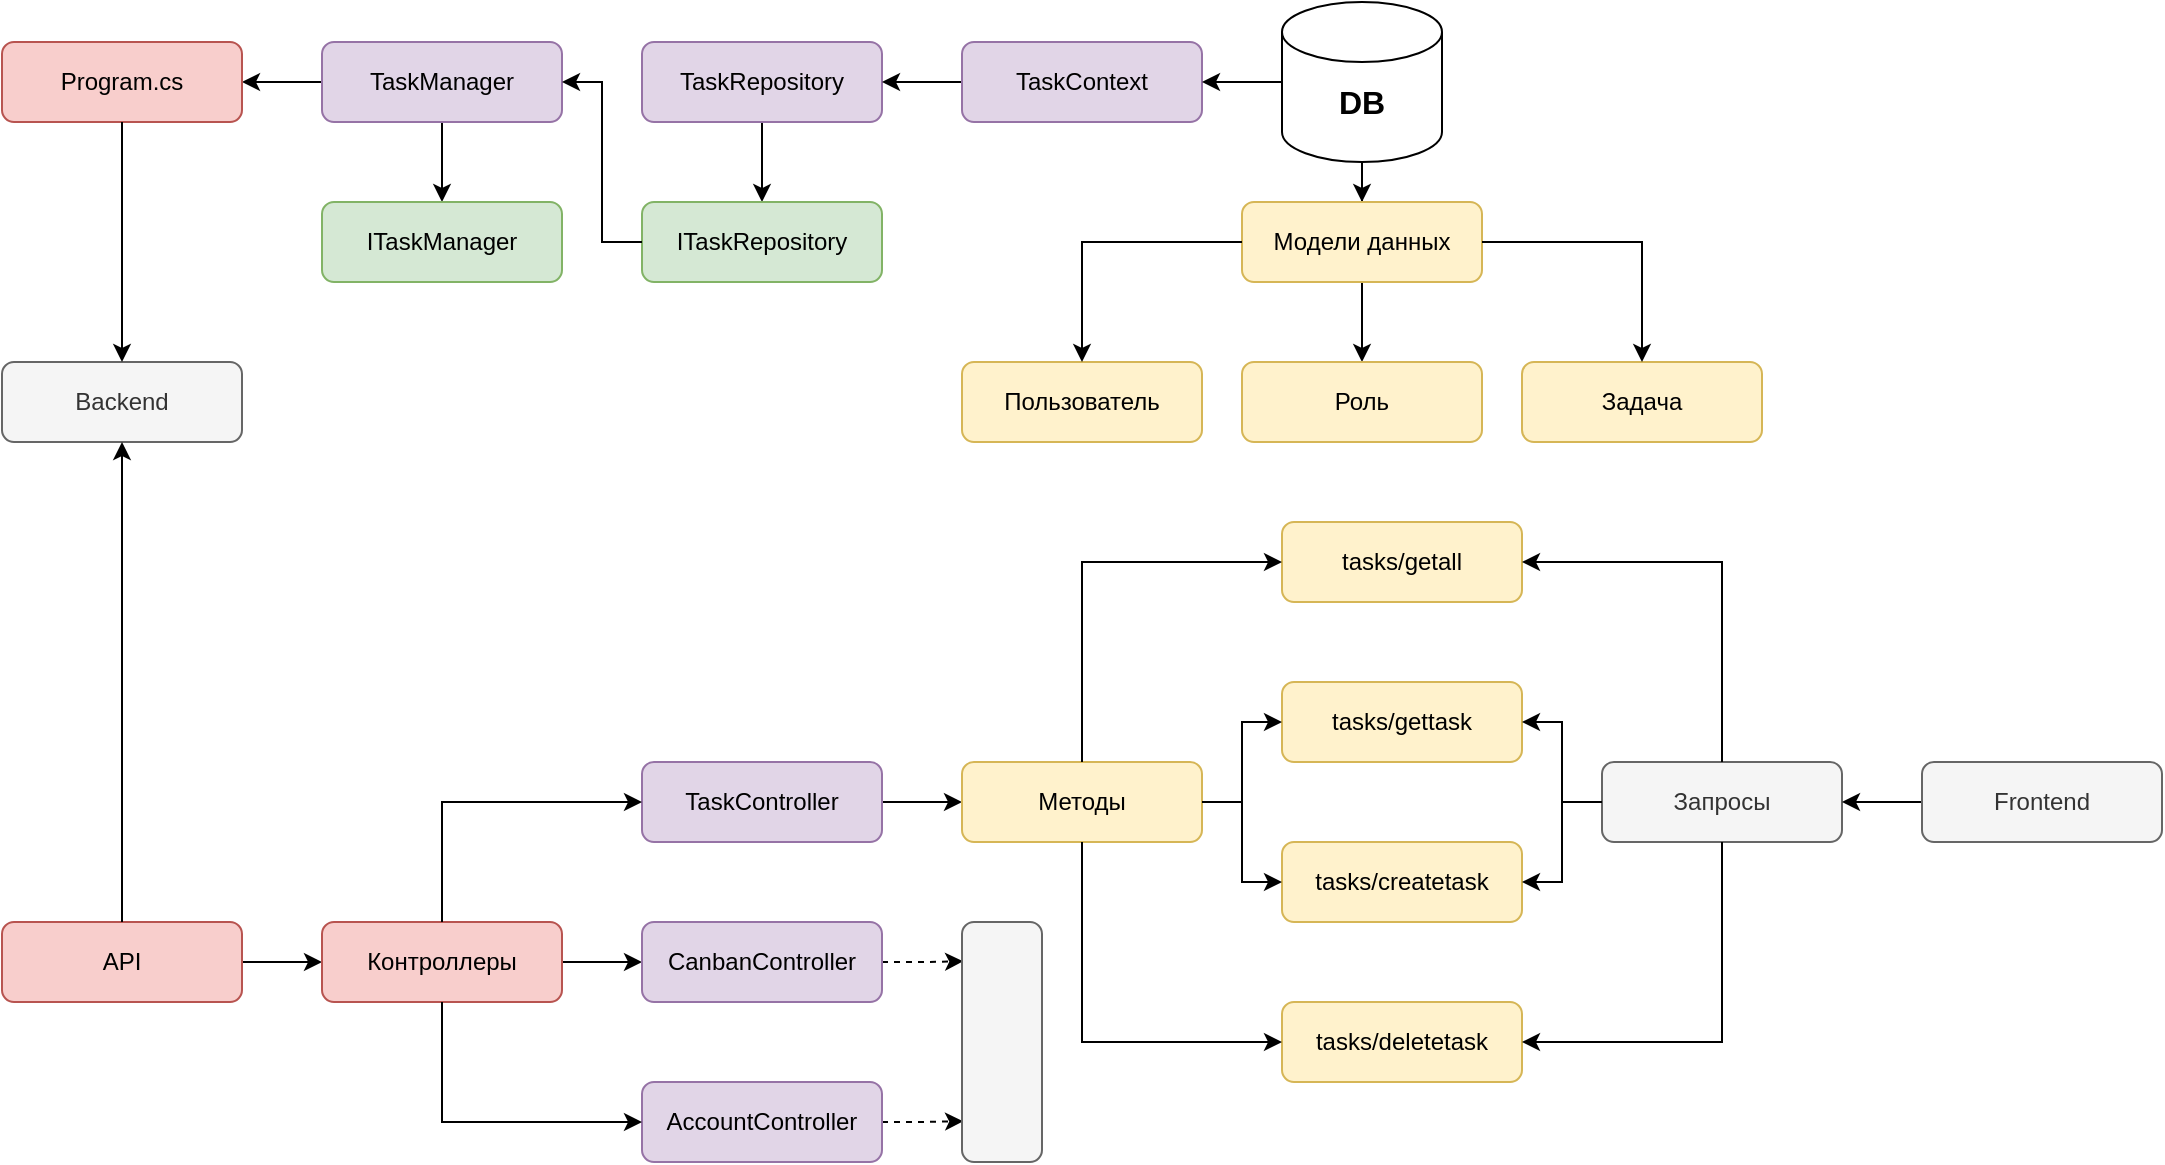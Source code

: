 <mxfile version="24.0.4" type="device">
  <diagram name="Page-1" id="SJpD3uGlfIqLk_RS-RN0">
    <mxGraphModel dx="2488" dy="691" grid="1" gridSize="10" guides="1" tooltips="1" connect="1" arrows="1" fold="1" page="1" pageScale="1" pageWidth="850" pageHeight="1100" math="0" shadow="0">
      <root>
        <mxCell id="0" />
        <mxCell id="1" parent="0" />
        <mxCell id="bw0vgnl-zwQ5R-v5_mr7-18" value="" style="edgeStyle=orthogonalEdgeStyle;rounded=0;orthogonalLoop=1;jettySize=auto;html=1;" edge="1" parent="1" source="bw0vgnl-zwQ5R-v5_mr7-3" target="bw0vgnl-zwQ5R-v5_mr7-6">
          <mxGeometry relative="1" as="geometry" />
        </mxCell>
        <mxCell id="bw0vgnl-zwQ5R-v5_mr7-32" value="" style="edgeStyle=orthogonalEdgeStyle;rounded=0;orthogonalLoop=1;jettySize=auto;html=1;" edge="1" parent="1" source="bw0vgnl-zwQ5R-v5_mr7-3" target="bw0vgnl-zwQ5R-v5_mr7-31">
          <mxGeometry relative="1" as="geometry" />
        </mxCell>
        <mxCell id="bw0vgnl-zwQ5R-v5_mr7-3" value="TaskManager" style="rounded=1;whiteSpace=wrap;html=1;fillColor=#e1d5e7;strokeColor=#9673a6;labelBackgroundColor=none;" vertex="1" parent="1">
          <mxGeometry x="120" y="80" width="120" height="40" as="geometry" />
        </mxCell>
        <mxCell id="bw0vgnl-zwQ5R-v5_mr7-16" value="" style="edgeStyle=orthogonalEdgeStyle;rounded=0;orthogonalLoop=1;jettySize=auto;html=1;" edge="1" parent="1" source="bw0vgnl-zwQ5R-v5_mr7-4" target="bw0vgnl-zwQ5R-v5_mr7-5">
          <mxGeometry relative="1" as="geometry" />
        </mxCell>
        <mxCell id="bw0vgnl-zwQ5R-v5_mr7-4" value="TaskRepository" style="rounded=1;whiteSpace=wrap;html=1;fillColor=#e1d5e7;strokeColor=#9673a6;labelBackgroundColor=none;" vertex="1" parent="1">
          <mxGeometry x="280" y="80" width="120" height="40" as="geometry" />
        </mxCell>
        <mxCell id="bw0vgnl-zwQ5R-v5_mr7-5" value="ITaskRepository" style="rounded=1;whiteSpace=wrap;html=1;fillColor=#d5e8d4;strokeColor=#82b366;labelBackgroundColor=none;" vertex="1" parent="1">
          <mxGeometry x="280" y="160" width="120" height="40" as="geometry" />
        </mxCell>
        <mxCell id="bw0vgnl-zwQ5R-v5_mr7-6" value="ITaskManager" style="rounded=1;whiteSpace=wrap;html=1;fillColor=#d5e8d4;strokeColor=#82b366;labelBackgroundColor=none;" vertex="1" parent="1">
          <mxGeometry x="120" y="160" width="120" height="40" as="geometry" />
        </mxCell>
        <mxCell id="bw0vgnl-zwQ5R-v5_mr7-11" value="" style="edgeStyle=orthogonalEdgeStyle;rounded=0;orthogonalLoop=1;jettySize=auto;html=1;" edge="1" parent="1" source="bw0vgnl-zwQ5R-v5_mr7-7" target="bw0vgnl-zwQ5R-v5_mr7-4">
          <mxGeometry relative="1" as="geometry" />
        </mxCell>
        <mxCell id="bw0vgnl-zwQ5R-v5_mr7-7" value="TaskContext" style="rounded=1;whiteSpace=wrap;html=1;fillColor=#e1d5e7;strokeColor=#9673a6;labelBackgroundColor=none;" vertex="1" parent="1">
          <mxGeometry x="440" y="80" width="120" height="40" as="geometry" />
        </mxCell>
        <mxCell id="bw0vgnl-zwQ5R-v5_mr7-10" value="" style="edgeStyle=orthogonalEdgeStyle;rounded=0;orthogonalLoop=1;jettySize=auto;html=1;" edge="1" parent="1" source="bw0vgnl-zwQ5R-v5_mr7-9" target="bw0vgnl-zwQ5R-v5_mr7-7">
          <mxGeometry relative="1" as="geometry" />
        </mxCell>
        <mxCell id="bw0vgnl-zwQ5R-v5_mr7-22" value="" style="edgeStyle=orthogonalEdgeStyle;rounded=0;orthogonalLoop=1;jettySize=auto;html=1;" edge="1" parent="1" source="bw0vgnl-zwQ5R-v5_mr7-9" target="bw0vgnl-zwQ5R-v5_mr7-21">
          <mxGeometry relative="1" as="geometry" />
        </mxCell>
        <mxCell id="bw0vgnl-zwQ5R-v5_mr7-9" value="" style="shape=cylinder3;whiteSpace=wrap;html=1;boundedLbl=1;backgroundOutline=1;size=15;" vertex="1" parent="1">
          <mxGeometry x="600" y="60" width="80" height="80" as="geometry" />
        </mxCell>
        <mxCell id="bw0vgnl-zwQ5R-v5_mr7-17" value="" style="endArrow=classic;html=1;rounded=0;entryX=1;entryY=0.5;entryDx=0;entryDy=0;exitX=0;exitY=0.5;exitDx=0;exitDy=0;" edge="1" parent="1" source="bw0vgnl-zwQ5R-v5_mr7-5" target="bw0vgnl-zwQ5R-v5_mr7-3">
          <mxGeometry width="50" height="50" relative="1" as="geometry">
            <mxPoint x="290" y="370" as="sourcePoint" />
            <mxPoint x="340" y="320" as="targetPoint" />
            <Array as="points">
              <mxPoint x="260" y="180" />
              <mxPoint x="260" y="100" />
            </Array>
          </mxGeometry>
        </mxCell>
        <mxCell id="bw0vgnl-zwQ5R-v5_mr7-19" value="DB" style="text;html=1;align=center;verticalAlign=middle;whiteSpace=wrap;rounded=0;fontSize=16;fontStyle=1" vertex="1" parent="1">
          <mxGeometry x="610" y="100" width="60" height="20" as="geometry" />
        </mxCell>
        <mxCell id="bw0vgnl-zwQ5R-v5_mr7-28" value="" style="edgeStyle=orthogonalEdgeStyle;rounded=0;orthogonalLoop=1;jettySize=auto;html=1;" edge="1" parent="1" source="bw0vgnl-zwQ5R-v5_mr7-21" target="bw0vgnl-zwQ5R-v5_mr7-25">
          <mxGeometry relative="1" as="geometry" />
        </mxCell>
        <mxCell id="bw0vgnl-zwQ5R-v5_mr7-21" value="Модели данных" style="rounded=1;whiteSpace=wrap;html=1;fillColor=#fff2cc;strokeColor=#d6b656;labelBackgroundColor=none;" vertex="1" parent="1">
          <mxGeometry x="580" y="160" width="120" height="40" as="geometry" />
        </mxCell>
        <mxCell id="bw0vgnl-zwQ5R-v5_mr7-25" value="Роль" style="rounded=1;whiteSpace=wrap;html=1;fillColor=#fff2cc;strokeColor=#d6b656;labelBackgroundColor=none;" vertex="1" parent="1">
          <mxGeometry x="580" y="240" width="120" height="40" as="geometry" />
        </mxCell>
        <mxCell id="bw0vgnl-zwQ5R-v5_mr7-26" value="Задача" style="rounded=1;whiteSpace=wrap;html=1;fillColor=#fff2cc;strokeColor=#d6b656;labelBackgroundColor=none;" vertex="1" parent="1">
          <mxGeometry x="720" y="240" width="120" height="40" as="geometry" />
        </mxCell>
        <mxCell id="bw0vgnl-zwQ5R-v5_mr7-27" value="Пользователь" style="rounded=1;whiteSpace=wrap;html=1;fillColor=#fff2cc;strokeColor=#d6b656;labelBackgroundColor=none;" vertex="1" parent="1">
          <mxGeometry x="440" y="240" width="120" height="40" as="geometry" />
        </mxCell>
        <mxCell id="bw0vgnl-zwQ5R-v5_mr7-29" value="" style="endArrow=classic;html=1;rounded=0;exitX=0;exitY=0.5;exitDx=0;exitDy=0;entryX=0.5;entryY=0;entryDx=0;entryDy=0;" edge="1" parent="1" source="bw0vgnl-zwQ5R-v5_mr7-21" target="bw0vgnl-zwQ5R-v5_mr7-27">
          <mxGeometry width="50" height="50" relative="1" as="geometry">
            <mxPoint x="480" y="290" as="sourcePoint" />
            <mxPoint x="530" y="240" as="targetPoint" />
            <Array as="points">
              <mxPoint x="500" y="180" />
            </Array>
          </mxGeometry>
        </mxCell>
        <mxCell id="bw0vgnl-zwQ5R-v5_mr7-30" value="" style="endArrow=classic;html=1;rounded=0;exitX=1;exitY=0.5;exitDx=0;exitDy=0;entryX=0.5;entryY=0;entryDx=0;entryDy=0;" edge="1" parent="1" source="bw0vgnl-zwQ5R-v5_mr7-21" target="bw0vgnl-zwQ5R-v5_mr7-26">
          <mxGeometry width="50" height="50" relative="1" as="geometry">
            <mxPoint x="480" y="290" as="sourcePoint" />
            <mxPoint x="530" y="240" as="targetPoint" />
            <Array as="points">
              <mxPoint x="780" y="180" />
            </Array>
          </mxGeometry>
        </mxCell>
        <mxCell id="bw0vgnl-zwQ5R-v5_mr7-31" value="Program.cs" style="rounded=1;whiteSpace=wrap;html=1;fillColor=#f8cecc;strokeColor=#b85450;labelBackgroundColor=none;" vertex="1" parent="1">
          <mxGeometry x="-40" y="80" width="120" height="40" as="geometry" />
        </mxCell>
        <mxCell id="bw0vgnl-zwQ5R-v5_mr7-33" value="Backend" style="rounded=1;whiteSpace=wrap;html=1;fillColor=#f5f5f5;strokeColor=#666666;labelBackgroundColor=none;fontColor=#333333;" vertex="1" parent="1">
          <mxGeometry x="-40" y="240" width="120" height="40" as="geometry" />
        </mxCell>
        <mxCell id="bw0vgnl-zwQ5R-v5_mr7-34" value="" style="endArrow=classic;html=1;rounded=0;exitX=0.5;exitY=1;exitDx=0;exitDy=0;entryX=0.5;entryY=0;entryDx=0;entryDy=0;" edge="1" parent="1" source="bw0vgnl-zwQ5R-v5_mr7-31" target="bw0vgnl-zwQ5R-v5_mr7-33">
          <mxGeometry width="50" height="50" relative="1" as="geometry">
            <mxPoint x="270" y="290" as="sourcePoint" />
            <mxPoint x="320" y="240" as="targetPoint" />
          </mxGeometry>
        </mxCell>
        <mxCell id="bw0vgnl-zwQ5R-v5_mr7-38" value="" style="edgeStyle=orthogonalEdgeStyle;rounded=0;orthogonalLoop=1;jettySize=auto;html=1;" edge="1" parent="1" source="bw0vgnl-zwQ5R-v5_mr7-35" target="bw0vgnl-zwQ5R-v5_mr7-37">
          <mxGeometry relative="1" as="geometry" />
        </mxCell>
        <mxCell id="bw0vgnl-zwQ5R-v5_mr7-35" value="API" style="rounded=1;whiteSpace=wrap;html=1;fillColor=#f8cecc;strokeColor=#b85450;labelBackgroundColor=none;" vertex="1" parent="1">
          <mxGeometry x="-40" y="520" width="120" height="40" as="geometry" />
        </mxCell>
        <mxCell id="bw0vgnl-zwQ5R-v5_mr7-36" value="" style="endArrow=classic;html=1;rounded=0;exitX=0.5;exitY=0;exitDx=0;exitDy=0;entryX=0.5;entryY=1;entryDx=0;entryDy=0;" edge="1" parent="1" source="bw0vgnl-zwQ5R-v5_mr7-35" target="bw0vgnl-zwQ5R-v5_mr7-33">
          <mxGeometry width="50" height="50" relative="1" as="geometry">
            <mxPoint x="270" y="290" as="sourcePoint" />
            <mxPoint x="320" y="240" as="targetPoint" />
          </mxGeometry>
        </mxCell>
        <mxCell id="bw0vgnl-zwQ5R-v5_mr7-42" value="" style="edgeStyle=orthogonalEdgeStyle;rounded=0;orthogonalLoop=1;jettySize=auto;html=1;" edge="1" parent="1" source="bw0vgnl-zwQ5R-v5_mr7-37" target="bw0vgnl-zwQ5R-v5_mr7-39">
          <mxGeometry relative="1" as="geometry" />
        </mxCell>
        <mxCell id="bw0vgnl-zwQ5R-v5_mr7-37" value="Контроллеры" style="rounded=1;whiteSpace=wrap;html=1;fillColor=#f8cecc;strokeColor=#b85450;labelBackgroundColor=none;" vertex="1" parent="1">
          <mxGeometry x="120" y="520" width="120" height="40" as="geometry" />
        </mxCell>
        <mxCell id="bw0vgnl-zwQ5R-v5_mr7-67" value="" style="edgeStyle=orthogonalEdgeStyle;rounded=0;orthogonalLoop=1;jettySize=auto;html=1;entryX=0.014;entryY=0.164;entryDx=0;entryDy=0;entryPerimeter=0;dashed=1;" edge="1" parent="1" source="bw0vgnl-zwQ5R-v5_mr7-39" target="bw0vgnl-zwQ5R-v5_mr7-66">
          <mxGeometry relative="1" as="geometry" />
        </mxCell>
        <mxCell id="bw0vgnl-zwQ5R-v5_mr7-39" value="CanbanController" style="rounded=1;whiteSpace=wrap;html=1;fillColor=#e1d5e7;strokeColor=#9673a6;labelBackgroundColor=none;" vertex="1" parent="1">
          <mxGeometry x="280" y="520" width="120" height="40" as="geometry" />
        </mxCell>
        <mxCell id="bw0vgnl-zwQ5R-v5_mr7-47" value="" style="edgeStyle=orthogonalEdgeStyle;rounded=0;orthogonalLoop=1;jettySize=auto;html=1;" edge="1" parent="1" source="bw0vgnl-zwQ5R-v5_mr7-40" target="bw0vgnl-zwQ5R-v5_mr7-46">
          <mxGeometry relative="1" as="geometry" />
        </mxCell>
        <mxCell id="bw0vgnl-zwQ5R-v5_mr7-40" value="TaskController" style="rounded=1;whiteSpace=wrap;html=1;fillColor=#e1d5e7;strokeColor=#9673a6;labelBackgroundColor=none;" vertex="1" parent="1">
          <mxGeometry x="280" y="440" width="120" height="40" as="geometry" />
        </mxCell>
        <mxCell id="bw0vgnl-zwQ5R-v5_mr7-68" value="" style="edgeStyle=orthogonalEdgeStyle;rounded=0;orthogonalLoop=1;jettySize=auto;html=1;entryX=0.014;entryY=0.83;entryDx=0;entryDy=0;entryPerimeter=0;dashed=1;" edge="1" parent="1" source="bw0vgnl-zwQ5R-v5_mr7-41" target="bw0vgnl-zwQ5R-v5_mr7-66">
          <mxGeometry relative="1" as="geometry" />
        </mxCell>
        <mxCell id="bw0vgnl-zwQ5R-v5_mr7-41" value="AccountController" style="rounded=1;whiteSpace=wrap;html=1;fillColor=#e1d5e7;strokeColor=#9673a6;labelBackgroundColor=none;" vertex="1" parent="1">
          <mxGeometry x="280" y="600" width="120" height="40" as="geometry" />
        </mxCell>
        <mxCell id="bw0vgnl-zwQ5R-v5_mr7-43" value="" style="endArrow=classic;html=1;rounded=0;exitX=0.5;exitY=0;exitDx=0;exitDy=0;entryX=0;entryY=0.5;entryDx=0;entryDy=0;" edge="1" parent="1" source="bw0vgnl-zwQ5R-v5_mr7-37" target="bw0vgnl-zwQ5R-v5_mr7-40">
          <mxGeometry width="50" height="50" relative="1" as="geometry">
            <mxPoint x="420" y="480" as="sourcePoint" />
            <mxPoint x="470" y="430" as="targetPoint" />
            <Array as="points">
              <mxPoint x="180" y="460" />
            </Array>
          </mxGeometry>
        </mxCell>
        <mxCell id="bw0vgnl-zwQ5R-v5_mr7-44" value="" style="endArrow=classic;html=1;rounded=0;exitX=0.5;exitY=1;exitDx=0;exitDy=0;entryX=0;entryY=0.5;entryDx=0;entryDy=0;" edge="1" parent="1" source="bw0vgnl-zwQ5R-v5_mr7-37" target="bw0vgnl-zwQ5R-v5_mr7-41">
          <mxGeometry width="50" height="50" relative="1" as="geometry">
            <mxPoint x="420" y="480" as="sourcePoint" />
            <mxPoint x="470" y="430" as="targetPoint" />
            <Array as="points">
              <mxPoint x="180" y="620" />
            </Array>
          </mxGeometry>
        </mxCell>
        <mxCell id="bw0vgnl-zwQ5R-v5_mr7-46" value="Методы" style="rounded=1;whiteSpace=wrap;html=1;fillColor=#fff2cc;strokeColor=#d6b656;labelBackgroundColor=none;" vertex="1" parent="1">
          <mxGeometry x="440" y="440" width="120" height="40" as="geometry" />
        </mxCell>
        <mxCell id="bw0vgnl-zwQ5R-v5_mr7-48" value="tasks/gettask" style="rounded=1;whiteSpace=wrap;html=1;fillColor=#fff2cc;strokeColor=#d6b656;labelBackgroundColor=none;" vertex="1" parent="1">
          <mxGeometry x="600" y="400" width="120" height="40" as="geometry" />
        </mxCell>
        <mxCell id="bw0vgnl-zwQ5R-v5_mr7-49" value="tasks/getall" style="rounded=1;whiteSpace=wrap;html=1;fillColor=#fff2cc;strokeColor=#d6b656;labelBackgroundColor=none;" vertex="1" parent="1">
          <mxGeometry x="600" y="320" width="120" height="40" as="geometry" />
        </mxCell>
        <mxCell id="bw0vgnl-zwQ5R-v5_mr7-50" value="tasks/createtask" style="rounded=1;whiteSpace=wrap;html=1;fillColor=#fff2cc;strokeColor=#d6b656;labelBackgroundColor=none;" vertex="1" parent="1">
          <mxGeometry x="600" y="480" width="120" height="40" as="geometry" />
        </mxCell>
        <mxCell id="bw0vgnl-zwQ5R-v5_mr7-51" value="tasks/deletetask" style="rounded=1;whiteSpace=wrap;html=1;fillColor=#fff2cc;strokeColor=#d6b656;labelBackgroundColor=none;" vertex="1" parent="1">
          <mxGeometry x="600" y="560" width="120" height="40" as="geometry" />
        </mxCell>
        <mxCell id="bw0vgnl-zwQ5R-v5_mr7-52" value="" style="endArrow=classic;html=1;rounded=0;exitX=0.5;exitY=0;exitDx=0;exitDy=0;entryX=0;entryY=0.5;entryDx=0;entryDy=0;" edge="1" parent="1" source="bw0vgnl-zwQ5R-v5_mr7-46" target="bw0vgnl-zwQ5R-v5_mr7-49">
          <mxGeometry width="50" height="50" relative="1" as="geometry">
            <mxPoint x="520" y="570" as="sourcePoint" />
            <mxPoint x="570" y="520" as="targetPoint" />
            <Array as="points">
              <mxPoint x="500" y="340" />
            </Array>
          </mxGeometry>
        </mxCell>
        <mxCell id="bw0vgnl-zwQ5R-v5_mr7-53" value="" style="endArrow=classic;html=1;rounded=0;exitX=0.5;exitY=1;exitDx=0;exitDy=0;entryX=0;entryY=0.5;entryDx=0;entryDy=0;" edge="1" parent="1" source="bw0vgnl-zwQ5R-v5_mr7-46" target="bw0vgnl-zwQ5R-v5_mr7-51">
          <mxGeometry width="50" height="50" relative="1" as="geometry">
            <mxPoint x="510" y="450" as="sourcePoint" />
            <mxPoint x="610" y="350" as="targetPoint" />
            <Array as="points">
              <mxPoint x="500" y="580" />
            </Array>
          </mxGeometry>
        </mxCell>
        <mxCell id="bw0vgnl-zwQ5R-v5_mr7-54" value="" style="endArrow=classic;html=1;rounded=0;exitX=1;exitY=0.5;exitDx=0;exitDy=0;entryX=0;entryY=0.5;entryDx=0;entryDy=0;" edge="1" parent="1" source="bw0vgnl-zwQ5R-v5_mr7-46" target="bw0vgnl-zwQ5R-v5_mr7-48">
          <mxGeometry width="50" height="50" relative="1" as="geometry">
            <mxPoint x="520" y="460" as="sourcePoint" />
            <mxPoint x="620" y="360" as="targetPoint" />
            <Array as="points">
              <mxPoint x="580" y="460" />
              <mxPoint x="580" y="420" />
            </Array>
          </mxGeometry>
        </mxCell>
        <mxCell id="bw0vgnl-zwQ5R-v5_mr7-55" value="" style="endArrow=classic;html=1;rounded=0;exitX=1;exitY=0.5;exitDx=0;exitDy=0;entryX=0;entryY=0.5;entryDx=0;entryDy=0;" edge="1" parent="1" source="bw0vgnl-zwQ5R-v5_mr7-46" target="bw0vgnl-zwQ5R-v5_mr7-50">
          <mxGeometry width="50" height="50" relative="1" as="geometry">
            <mxPoint x="570" y="470" as="sourcePoint" />
            <mxPoint x="610" y="430" as="targetPoint" />
            <Array as="points">
              <mxPoint x="580" y="460" />
              <mxPoint x="580" y="500" />
            </Array>
          </mxGeometry>
        </mxCell>
        <mxCell id="bw0vgnl-zwQ5R-v5_mr7-56" value="Запросы" style="rounded=1;whiteSpace=wrap;html=1;fillColor=#f5f5f5;strokeColor=#666666;labelBackgroundColor=none;fontColor=#333333;" vertex="1" parent="1">
          <mxGeometry x="760" y="440" width="120" height="40" as="geometry" />
        </mxCell>
        <mxCell id="bw0vgnl-zwQ5R-v5_mr7-57" value="" style="endArrow=classic;html=1;rounded=0;exitX=0.5;exitY=0;exitDx=0;exitDy=0;entryX=1;entryY=0.5;entryDx=0;entryDy=0;" edge="1" parent="1" source="bw0vgnl-zwQ5R-v5_mr7-56" target="bw0vgnl-zwQ5R-v5_mr7-49">
          <mxGeometry width="50" height="50" relative="1" as="geometry">
            <mxPoint x="860" y="440" as="sourcePoint" />
            <mxPoint x="960" y="340" as="targetPoint" />
            <Array as="points">
              <mxPoint x="820" y="340" />
            </Array>
          </mxGeometry>
        </mxCell>
        <mxCell id="bw0vgnl-zwQ5R-v5_mr7-61" value="" style="endArrow=classic;html=1;rounded=0;exitX=0.5;exitY=1;exitDx=0;exitDy=0;entryX=1;entryY=0.5;entryDx=0;entryDy=0;" edge="1" parent="1" source="bw0vgnl-zwQ5R-v5_mr7-56" target="bw0vgnl-zwQ5R-v5_mr7-51">
          <mxGeometry width="50" height="50" relative="1" as="geometry">
            <mxPoint x="490" y="470" as="sourcePoint" />
            <mxPoint x="540" y="420" as="targetPoint" />
            <Array as="points">
              <mxPoint x="820" y="580" />
            </Array>
          </mxGeometry>
        </mxCell>
        <mxCell id="bw0vgnl-zwQ5R-v5_mr7-62" value="" style="endArrow=classic;html=1;rounded=0;exitX=0;exitY=0.5;exitDx=0;exitDy=0;entryX=1;entryY=0.5;entryDx=0;entryDy=0;" edge="1" parent="1" source="bw0vgnl-zwQ5R-v5_mr7-56" target="bw0vgnl-zwQ5R-v5_mr7-48">
          <mxGeometry width="50" height="50" relative="1" as="geometry">
            <mxPoint x="490" y="470" as="sourcePoint" />
            <mxPoint x="540" y="420" as="targetPoint" />
            <Array as="points">
              <mxPoint x="740" y="460" />
              <mxPoint x="740" y="420" />
            </Array>
          </mxGeometry>
        </mxCell>
        <mxCell id="bw0vgnl-zwQ5R-v5_mr7-63" value="" style="endArrow=classic;html=1;rounded=0;exitX=0;exitY=0.5;exitDx=0;exitDy=0;entryX=1;entryY=0.5;entryDx=0;entryDy=0;" edge="1" parent="1" source="bw0vgnl-zwQ5R-v5_mr7-56" target="bw0vgnl-zwQ5R-v5_mr7-50">
          <mxGeometry width="50" height="50" relative="1" as="geometry">
            <mxPoint x="490" y="470" as="sourcePoint" />
            <mxPoint x="540" y="420" as="targetPoint" />
            <Array as="points">
              <mxPoint x="740" y="460" />
              <mxPoint x="740" y="500" />
            </Array>
          </mxGeometry>
        </mxCell>
        <mxCell id="bw0vgnl-zwQ5R-v5_mr7-65" value="" style="edgeStyle=orthogonalEdgeStyle;rounded=0;orthogonalLoop=1;jettySize=auto;html=1;" edge="1" parent="1" source="bw0vgnl-zwQ5R-v5_mr7-64" target="bw0vgnl-zwQ5R-v5_mr7-56">
          <mxGeometry relative="1" as="geometry" />
        </mxCell>
        <mxCell id="bw0vgnl-zwQ5R-v5_mr7-64" value="Frontend" style="rounded=1;whiteSpace=wrap;html=1;fillColor=#f5f5f5;strokeColor=#666666;labelBackgroundColor=none;fontColor=#333333;" vertex="1" parent="1">
          <mxGeometry x="920" y="440" width="120" height="40" as="geometry" />
        </mxCell>
        <mxCell id="bw0vgnl-zwQ5R-v5_mr7-66" value="" style="rounded=1;whiteSpace=wrap;html=1;fillColor=#f5f5f5;strokeColor=#666666;labelBackgroundColor=none;fontColor=#333333;" vertex="1" parent="1">
          <mxGeometry x="440" y="520" width="40" height="120" as="geometry" />
        </mxCell>
      </root>
    </mxGraphModel>
  </diagram>
</mxfile>
